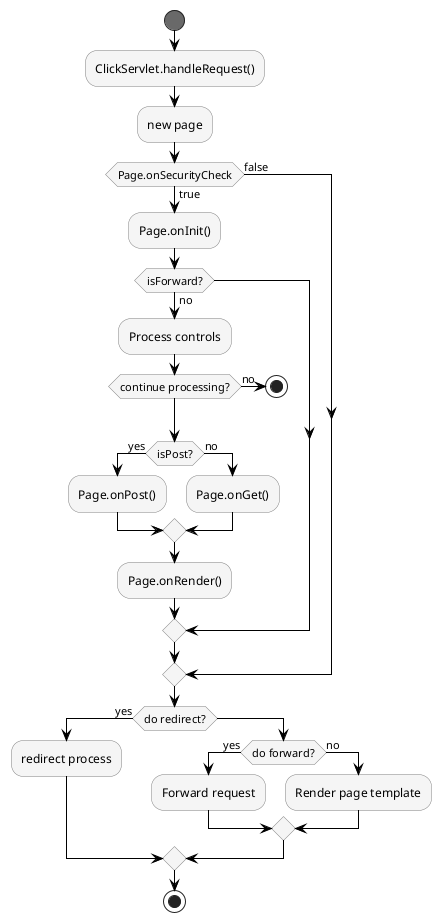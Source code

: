 @startuml
skinparam activity {
  ArrowColor black 
  BackgroundColor WhiteSmoke
  BorderColor Gray
  StartColor DimGray
  EndColor DimGray
  BarColor DimGray
}

start
:ClickServlet.handleRequest();
:new page;
if (Page.onSecurityCheck) then (true)
:Page.onInit();
if (isForward?) then (no)
:Process controls;
if (continue processing?) then (no)
stop
endif

if (isPost?) then (yes)
:Page.onPost();
else (no)
:Page.onGet();
endif
:Page.onRender();
endif
else (false)
endif

if (do redirect?) then (yes)
:redirect process;
else
if (do forward?) then (yes)
:Forward request;
else (no)
:Render page template;
endif
endif

stop
@enduml